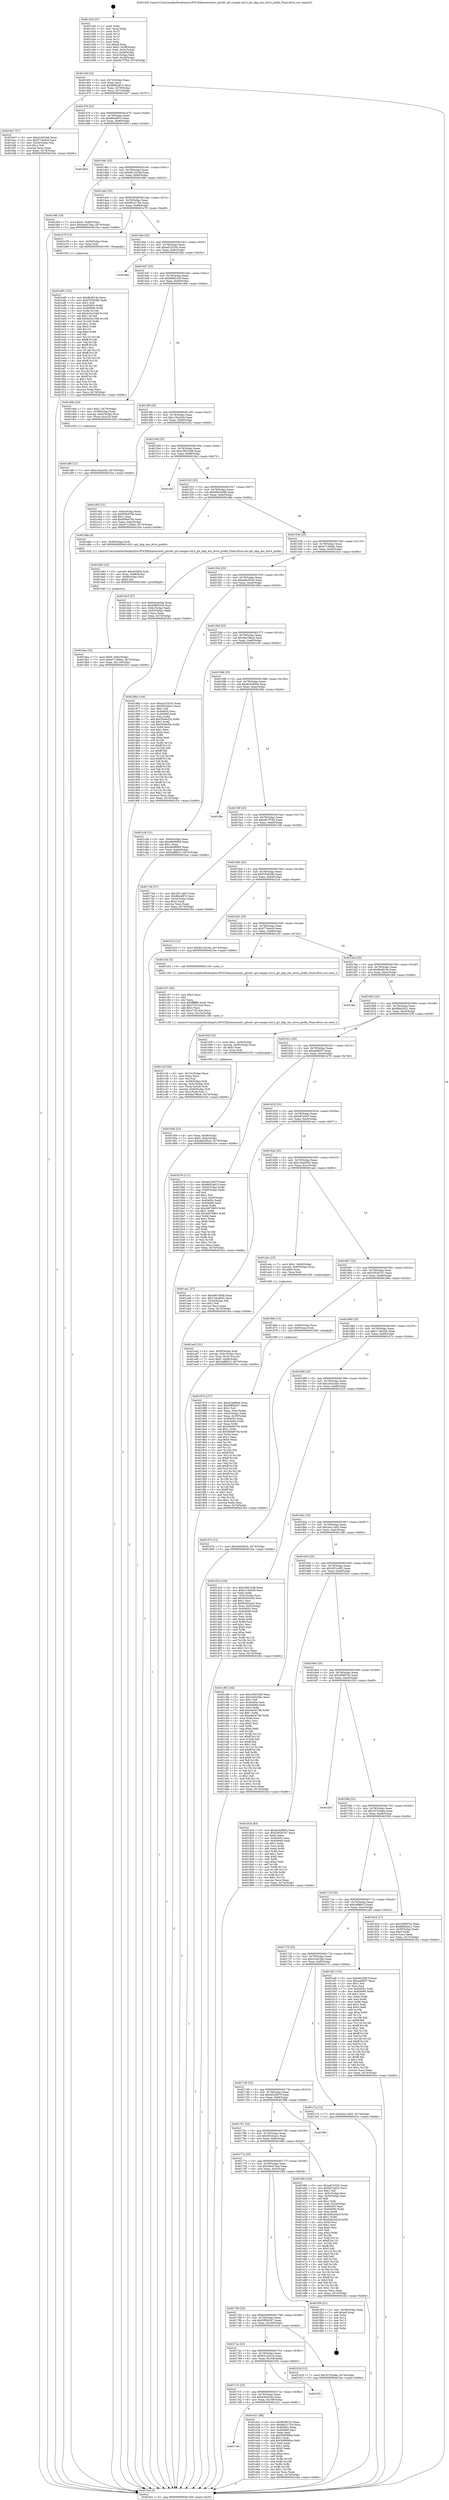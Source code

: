 digraph "0x401430" {
  label = "0x401430 (/mnt/c/Users/mathe/Desktop/tcc/POCII/binaries/extr_gitrefs..git-compat-util.h_git_skip_dos_drive_prefix_Final-ollvm.out::main(0))"
  labelloc = "t"
  node[shape=record]

  Entry [label="",width=0.3,height=0.3,shape=circle,fillcolor=black,style=filled]
  "0x40145f" [label="{
     0x40145f [23]\l
     | [instrs]\l
     &nbsp;&nbsp;0x40145f \<+3\>: mov -0x74(%rbp),%eax\l
     &nbsp;&nbsp;0x401462 \<+2\>: mov %eax,%ecx\l
     &nbsp;&nbsp;0x401464 \<+6\>: sub $0x8682a815,%ecx\l
     &nbsp;&nbsp;0x40146a \<+3\>: mov %eax,-0x78(%rbp)\l
     &nbsp;&nbsp;0x40146d \<+3\>: mov %ecx,-0x7c(%rbp)\l
     &nbsp;&nbsp;0x401470 \<+6\>: je 0000000000401be7 \<main+0x7b7\>\l
  }"]
  "0x401be7" [label="{
     0x401be7 [27]\l
     | [instrs]\l
     &nbsp;&nbsp;0x401be7 \<+5\>: mov $0x41dd1fab,%eax\l
     &nbsp;&nbsp;0x401bec \<+5\>: mov $0xf77da4c9,%ecx\l
     &nbsp;&nbsp;0x401bf1 \<+3\>: mov -0x29(%rbp),%dl\l
     &nbsp;&nbsp;0x401bf4 \<+3\>: test $0x1,%dl\l
     &nbsp;&nbsp;0x401bf7 \<+3\>: cmovne %ecx,%eax\l
     &nbsp;&nbsp;0x401bfa \<+3\>: mov %eax,-0x74(%rbp)\l
     &nbsp;&nbsp;0x401bfd \<+5\>: jmp 0000000000401fce \<main+0xb9e\>\l
  }"]
  "0x401476" [label="{
     0x401476 [22]\l
     | [instrs]\l
     &nbsp;&nbsp;0x401476 \<+5\>: jmp 000000000040147b \<main+0x4b\>\l
     &nbsp;&nbsp;0x40147b \<+3\>: mov -0x78(%rbp),%eax\l
     &nbsp;&nbsp;0x40147e \<+5\>: sub $0x86caf97c,%eax\l
     &nbsp;&nbsp;0x401483 \<+3\>: mov %eax,-0x80(%rbp)\l
     &nbsp;&nbsp;0x401486 \<+6\>: je 0000000000401803 \<main+0x3d3\>\l
  }"]
  Exit [label="",width=0.3,height=0.3,shape=circle,fillcolor=black,style=filled,peripheries=2]
  "0x401803" [label="{
     0x401803\l
  }", style=dashed]
  "0x40148c" [label="{
     0x40148c [25]\l
     | [instrs]\l
     &nbsp;&nbsp;0x40148c \<+5\>: jmp 0000000000401491 \<main+0x61\>\l
     &nbsp;&nbsp;0x401491 \<+3\>: mov -0x78(%rbp),%eax\l
     &nbsp;&nbsp;0x401494 \<+5\>: sub $0x8d13416d,%eax\l
     &nbsp;&nbsp;0x401499 \<+6\>: mov %eax,-0x84(%rbp)\l
     &nbsp;&nbsp;0x40149f \<+6\>: je 0000000000401f46 \<main+0xb16\>\l
  }"]
  "0x401e85" [label="{
     0x401e85 [152]\l
     | [instrs]\l
     &nbsp;&nbsp;0x401e85 \<+5\>: mov $0xf8cf615e,%ecx\l
     &nbsp;&nbsp;0x401e8a \<+5\>: mov $0xf762b38b,%edx\l
     &nbsp;&nbsp;0x401e8f \<+3\>: mov $0x1,%sil\l
     &nbsp;&nbsp;0x401e92 \<+8\>: mov 0x40405c,%r8d\l
     &nbsp;&nbsp;0x401e9a \<+8\>: mov 0x404060,%r9d\l
     &nbsp;&nbsp;0x401ea2 \<+3\>: mov %r8d,%r10d\l
     &nbsp;&nbsp;0x401ea5 \<+7\>: sub $0xdc5a1548,%r10d\l
     &nbsp;&nbsp;0x401eac \<+4\>: sub $0x1,%r10d\l
     &nbsp;&nbsp;0x401eb0 \<+7\>: add $0xdc5a1548,%r10d\l
     &nbsp;&nbsp;0x401eb7 \<+4\>: imul %r10d,%r8d\l
     &nbsp;&nbsp;0x401ebb \<+4\>: and $0x1,%r8d\l
     &nbsp;&nbsp;0x401ebf \<+4\>: cmp $0x0,%r8d\l
     &nbsp;&nbsp;0x401ec3 \<+4\>: sete %r11b\l
     &nbsp;&nbsp;0x401ec7 \<+4\>: cmp $0xa,%r9d\l
     &nbsp;&nbsp;0x401ecb \<+3\>: setl %bl\l
     &nbsp;&nbsp;0x401ece \<+3\>: mov %r11b,%r14b\l
     &nbsp;&nbsp;0x401ed1 \<+4\>: xor $0xff,%r14b\l
     &nbsp;&nbsp;0x401ed5 \<+3\>: mov %bl,%r15b\l
     &nbsp;&nbsp;0x401ed8 \<+4\>: xor $0xff,%r15b\l
     &nbsp;&nbsp;0x401edc \<+4\>: xor $0x1,%sil\l
     &nbsp;&nbsp;0x401ee0 \<+3\>: mov %r14b,%r12b\l
     &nbsp;&nbsp;0x401ee3 \<+4\>: and $0xff,%r12b\l
     &nbsp;&nbsp;0x401ee7 \<+3\>: and %sil,%r11b\l
     &nbsp;&nbsp;0x401eea \<+3\>: mov %r15b,%r13b\l
     &nbsp;&nbsp;0x401eed \<+4\>: and $0xff,%r13b\l
     &nbsp;&nbsp;0x401ef1 \<+3\>: and %sil,%bl\l
     &nbsp;&nbsp;0x401ef4 \<+3\>: or %r11b,%r12b\l
     &nbsp;&nbsp;0x401ef7 \<+3\>: or %bl,%r13b\l
     &nbsp;&nbsp;0x401efa \<+3\>: xor %r13b,%r12b\l
     &nbsp;&nbsp;0x401efd \<+3\>: or %r15b,%r14b\l
     &nbsp;&nbsp;0x401f00 \<+4\>: xor $0xff,%r14b\l
     &nbsp;&nbsp;0x401f04 \<+4\>: or $0x1,%sil\l
     &nbsp;&nbsp;0x401f08 \<+3\>: and %sil,%r14b\l
     &nbsp;&nbsp;0x401f0b \<+3\>: or %r14b,%r12b\l
     &nbsp;&nbsp;0x401f0e \<+4\>: test $0x1,%r12b\l
     &nbsp;&nbsp;0x401f12 \<+3\>: cmovne %edx,%ecx\l
     &nbsp;&nbsp;0x401f15 \<+3\>: mov %ecx,-0x74(%rbp)\l
     &nbsp;&nbsp;0x401f18 \<+5\>: jmp 0000000000401fce \<main+0xb9e\>\l
  }"]
  "0x401f46" [label="{
     0x401f46 [19]\l
     | [instrs]\l
     &nbsp;&nbsp;0x401f46 \<+7\>: movl $0x0,-0x38(%rbp)\l
     &nbsp;&nbsp;0x401f4d \<+7\>: movl $0x5eb475aa,-0x74(%rbp)\l
     &nbsp;&nbsp;0x401f54 \<+5\>: jmp 0000000000401fce \<main+0xb9e\>\l
  }"]
  "0x4014a5" [label="{
     0x4014a5 [25]\l
     | [instrs]\l
     &nbsp;&nbsp;0x4014a5 \<+5\>: jmp 00000000004014aa \<main+0x7a\>\l
     &nbsp;&nbsp;0x4014aa \<+3\>: mov -0x78(%rbp),%eax\l
     &nbsp;&nbsp;0x4014ad \<+5\>: sub $0x96c217b4,%eax\l
     &nbsp;&nbsp;0x4014b2 \<+6\>: mov %eax,-0x88(%rbp)\l
     &nbsp;&nbsp;0x4014b8 \<+6\>: je 0000000000401e79 \<main+0xa49\>\l
  }"]
  "0x4017de" [label="{
     0x4017de\l
  }", style=dashed]
  "0x401e79" [label="{
     0x401e79 [12]\l
     | [instrs]\l
     &nbsp;&nbsp;0x401e79 \<+4\>: mov -0x58(%rbp),%rax\l
     &nbsp;&nbsp;0x401e7d \<+3\>: mov %rax,%rdi\l
     &nbsp;&nbsp;0x401e80 \<+5\>: call 0000000000401030 \<free@plt\>\l
     | [calls]\l
     &nbsp;&nbsp;0x401030 \{1\} (unknown)\l
  }"]
  "0x4014be" [label="{
     0x4014be [25]\l
     | [instrs]\l
     &nbsp;&nbsp;0x4014be \<+5\>: jmp 00000000004014c3 \<main+0x93\>\l
     &nbsp;&nbsp;0x4014c3 \<+3\>: mov -0x78(%rbp),%eax\l
     &nbsp;&nbsp;0x4014c6 \<+5\>: sub $0xad15325c,%eax\l
     &nbsp;&nbsp;0x4014cb \<+6\>: mov %eax,-0x8c(%rbp)\l
     &nbsp;&nbsp;0x4014d1 \<+6\>: je 0000000000401f8a \<main+0xb5a\>\l
  }"]
  "0x401e21" [label="{
     0x401e21 [88]\l
     | [instrs]\l
     &nbsp;&nbsp;0x401e21 \<+5\>: mov $0xf8cf615e,%eax\l
     &nbsp;&nbsp;0x401e26 \<+5\>: mov $0x96c217b4,%ecx\l
     &nbsp;&nbsp;0x401e2b \<+7\>: mov 0x40405c,%edx\l
     &nbsp;&nbsp;0x401e32 \<+7\>: mov 0x404060,%esi\l
     &nbsp;&nbsp;0x401e39 \<+2\>: mov %edx,%edi\l
     &nbsp;&nbsp;0x401e3b \<+6\>: sub $0x569096ba,%edi\l
     &nbsp;&nbsp;0x401e41 \<+3\>: sub $0x1,%edi\l
     &nbsp;&nbsp;0x401e44 \<+6\>: add $0x569096ba,%edi\l
     &nbsp;&nbsp;0x401e4a \<+3\>: imul %edi,%edx\l
     &nbsp;&nbsp;0x401e4d \<+3\>: and $0x1,%edx\l
     &nbsp;&nbsp;0x401e50 \<+3\>: cmp $0x0,%edx\l
     &nbsp;&nbsp;0x401e53 \<+4\>: sete %r8b\l
     &nbsp;&nbsp;0x401e57 \<+3\>: cmp $0xa,%esi\l
     &nbsp;&nbsp;0x401e5a \<+4\>: setl %r9b\l
     &nbsp;&nbsp;0x401e5e \<+3\>: mov %r8b,%r10b\l
     &nbsp;&nbsp;0x401e61 \<+3\>: and %r9b,%r10b\l
     &nbsp;&nbsp;0x401e64 \<+3\>: xor %r9b,%r8b\l
     &nbsp;&nbsp;0x401e67 \<+3\>: or %r8b,%r10b\l
     &nbsp;&nbsp;0x401e6a \<+4\>: test $0x1,%r10b\l
     &nbsp;&nbsp;0x401e6e \<+3\>: cmovne %ecx,%eax\l
     &nbsp;&nbsp;0x401e71 \<+3\>: mov %eax,-0x74(%rbp)\l
     &nbsp;&nbsp;0x401e74 \<+5\>: jmp 0000000000401fce \<main+0xb9e\>\l
  }"]
  "0x401f8a" [label="{
     0x401f8a\l
  }", style=dashed]
  "0x4014d7" [label="{
     0x4014d7 [25]\l
     | [instrs]\l
     &nbsp;&nbsp;0x4014d7 \<+5\>: jmp 00000000004014dc \<main+0xac\>\l
     &nbsp;&nbsp;0x4014dc \<+3\>: mov -0x78(%rbp),%eax\l
     &nbsp;&nbsp;0x4014df \<+5\>: sub $0xb86f31b0,%eax\l
     &nbsp;&nbsp;0x4014e4 \<+6\>: mov %eax,-0x90(%rbp)\l
     &nbsp;&nbsp;0x4014ea \<+6\>: je 0000000000401dde \<main+0x9ae\>\l
  }"]
  "0x4017c5" [label="{
     0x4017c5 [25]\l
     | [instrs]\l
     &nbsp;&nbsp;0x4017c5 \<+5\>: jmp 00000000004017ca \<main+0x39a\>\l
     &nbsp;&nbsp;0x4017ca \<+3\>: mov -0x78(%rbp),%eax\l
     &nbsp;&nbsp;0x4017cd \<+5\>: sub $0x6cbe43da,%eax\l
     &nbsp;&nbsp;0x4017d2 \<+6\>: mov %eax,-0x108(%rbp)\l
     &nbsp;&nbsp;0x4017d8 \<+6\>: je 0000000000401e21 \<main+0x9f1\>\l
  }"]
  "0x401dde" [label="{
     0x401dde [24]\l
     | [instrs]\l
     &nbsp;&nbsp;0x401dde \<+7\>: movl $0x1,-0x70(%rbp)\l
     &nbsp;&nbsp;0x401de5 \<+4\>: mov -0x58(%rbp),%rax\l
     &nbsp;&nbsp;0x401de9 \<+4\>: movslq -0x6c(%rbp),%rcx\l
     &nbsp;&nbsp;0x401ded \<+4\>: mov (%rax,%rcx,8),%rdi\l
     &nbsp;&nbsp;0x401df1 \<+5\>: call 0000000000401030 \<free@plt\>\l
     | [calls]\l
     &nbsp;&nbsp;0x401030 \{1\} (unknown)\l
  }"]
  "0x4014f0" [label="{
     0x4014f0 [25]\l
     | [instrs]\l
     &nbsp;&nbsp;0x4014f0 \<+5\>: jmp 00000000004014f5 \<main+0xc5\>\l
     &nbsp;&nbsp;0x4014f5 \<+3\>: mov -0x78(%rbp),%eax\l
     &nbsp;&nbsp;0x4014f8 \<+5\>: sub $0xc16a2d3e,%eax\l
     &nbsp;&nbsp;0x4014fd \<+6\>: mov %eax,-0x94(%rbp)\l
     &nbsp;&nbsp;0x401503 \<+6\>: je 0000000000401e02 \<main+0x9d2\>\l
  }"]
  "0x401f35" [label="{
     0x401f35\l
  }", style=dashed]
  "0x401e02" [label="{
     0x401e02 [31]\l
     | [instrs]\l
     &nbsp;&nbsp;0x401e02 \<+3\>: mov -0x6c(%rbp),%eax\l
     &nbsp;&nbsp;0x401e05 \<+5\>: sub $0xf59b476b,%eax\l
     &nbsp;&nbsp;0x401e0a \<+3\>: add $0x1,%eax\l
     &nbsp;&nbsp;0x401e0d \<+5\>: add $0xf59b476b,%eax\l
     &nbsp;&nbsp;0x401e12 \<+3\>: mov %eax,-0x6c(%rbp)\l
     &nbsp;&nbsp;0x401e15 \<+7\>: movl $0xd7126b6c,-0x74(%rbp)\l
     &nbsp;&nbsp;0x401e1c \<+5\>: jmp 0000000000401fce \<main+0xb9e\>\l
  }"]
  "0x401509" [label="{
     0x401509 [25]\l
     | [instrs]\l
     &nbsp;&nbsp;0x401509 \<+5\>: jmp 000000000040150e \<main+0xde\>\l
     &nbsp;&nbsp;0x40150e \<+3\>: mov -0x78(%rbp),%eax\l
     &nbsp;&nbsp;0x401511 \<+5\>: sub $0xc39d15d9,%eax\l
     &nbsp;&nbsp;0x401516 \<+6\>: mov %eax,-0x98(%rbp)\l
     &nbsp;&nbsp;0x40151c \<+6\>: je 0000000000401fa2 \<main+0xb72\>\l
  }"]
  "0x401df6" [label="{
     0x401df6 [12]\l
     | [instrs]\l
     &nbsp;&nbsp;0x401df6 \<+7\>: movl $0xc16a2d3e,-0x74(%rbp)\l
     &nbsp;&nbsp;0x401dfd \<+5\>: jmp 0000000000401fce \<main+0xb9e\>\l
  }"]
  "0x401fa2" [label="{
     0x401fa2\l
  }", style=dashed]
  "0x401522" [label="{
     0x401522 [25]\l
     | [instrs]\l
     &nbsp;&nbsp;0x401522 \<+5\>: jmp 0000000000401527 \<main+0xf7\>\l
     &nbsp;&nbsp;0x401527 \<+3\>: mov -0x78(%rbp),%eax\l
     &nbsp;&nbsp;0x40152a \<+5\>: sub $0xd06165db,%eax\l
     &nbsp;&nbsp;0x40152f \<+6\>: mov %eax,-0x9c(%rbp)\l
     &nbsp;&nbsp;0x401535 \<+6\>: je 0000000000401d8a \<main+0x95a\>\l
  }"]
  "0x401daa" [label="{
     0x401daa [25]\l
     | [instrs]\l
     &nbsp;&nbsp;0x401daa \<+7\>: movl $0x0,-0x6c(%rbp)\l
     &nbsp;&nbsp;0x401db1 \<+7\>: movl $0xd7126b6c,-0x74(%rbp)\l
     &nbsp;&nbsp;0x401db8 \<+6\>: mov %eax,-0x110(%rbp)\l
     &nbsp;&nbsp;0x401dbe \<+5\>: jmp 0000000000401fce \<main+0xb9e\>\l
  }"]
  "0x401d8a" [label="{
     0x401d8a [9]\l
     | [instrs]\l
     &nbsp;&nbsp;0x401d8a \<+4\>: mov -0x58(%rbp),%rdi\l
     &nbsp;&nbsp;0x401d8e \<+5\>: call 0000000000401420 \<git_skip_dos_drive_prefix\>\l
     | [calls]\l
     &nbsp;&nbsp;0x401420 \{1\} (/mnt/c/Users/mathe/Desktop/tcc/POCII/binaries/extr_gitrefs..git-compat-util.h_git_skip_dos_drive_prefix_Final-ollvm.out::git_skip_dos_drive_prefix)\l
  }"]
  "0x40153b" [label="{
     0x40153b [25]\l
     | [instrs]\l
     &nbsp;&nbsp;0x40153b \<+5\>: jmp 0000000000401540 \<main+0x110\>\l
     &nbsp;&nbsp;0x401540 \<+3\>: mov -0x78(%rbp),%eax\l
     &nbsp;&nbsp;0x401543 \<+5\>: sub $0xd7126b6c,%eax\l
     &nbsp;&nbsp;0x401548 \<+6\>: mov %eax,-0xa0(%rbp)\l
     &nbsp;&nbsp;0x40154e \<+6\>: je 0000000000401dc3 \<main+0x993\>\l
  }"]
  "0x401d93" [label="{
     0x401d93 [23]\l
     | [instrs]\l
     &nbsp;&nbsp;0x401d93 \<+10\>: movabs $0x4020b6,%rdi\l
     &nbsp;&nbsp;0x401d9d \<+3\>: mov %eax,-0x68(%rbp)\l
     &nbsp;&nbsp;0x401da0 \<+3\>: mov -0x68(%rbp),%esi\l
     &nbsp;&nbsp;0x401da3 \<+2\>: mov $0x0,%al\l
     &nbsp;&nbsp;0x401da5 \<+5\>: call 0000000000401040 \<printf@plt\>\l
     | [calls]\l
     &nbsp;&nbsp;0x401040 \{1\} (unknown)\l
  }"]
  "0x401dc3" [label="{
     0x401dc3 [27]\l
     | [instrs]\l
     &nbsp;&nbsp;0x401dc3 \<+5\>: mov $0x6cbe43da,%eax\l
     &nbsp;&nbsp;0x401dc8 \<+5\>: mov $0xb86f31b0,%ecx\l
     &nbsp;&nbsp;0x401dcd \<+3\>: mov -0x6c(%rbp),%edx\l
     &nbsp;&nbsp;0x401dd0 \<+3\>: cmp -0x50(%rbp),%edx\l
     &nbsp;&nbsp;0x401dd3 \<+3\>: cmovl %ecx,%eax\l
     &nbsp;&nbsp;0x401dd6 \<+3\>: mov %eax,-0x74(%rbp)\l
     &nbsp;&nbsp;0x401dd9 \<+5\>: jmp 0000000000401fce \<main+0xb9e\>\l
  }"]
  "0x401554" [label="{
     0x401554 [25]\l
     | [instrs]\l
     &nbsp;&nbsp;0x401554 \<+5\>: jmp 0000000000401559 \<main+0x129\>\l
     &nbsp;&nbsp;0x401559 \<+3\>: mov -0x78(%rbp),%eax\l
     &nbsp;&nbsp;0x40155c \<+5\>: sub $0xda9c9524,%eax\l
     &nbsp;&nbsp;0x401561 \<+6\>: mov %eax,-0xa4(%rbp)\l
     &nbsp;&nbsp;0x401567 \<+6\>: je 000000000040196d \<main+0x53d\>\l
  }"]
  "0x401c2f" [label="{
     0x401c2f [44]\l
     | [instrs]\l
     &nbsp;&nbsp;0x401c2f \<+6\>: mov -0x10c(%rbp),%ecx\l
     &nbsp;&nbsp;0x401c35 \<+3\>: imul %eax,%ecx\l
     &nbsp;&nbsp;0x401c38 \<+3\>: mov %cl,%sil\l
     &nbsp;&nbsp;0x401c3b \<+4\>: mov -0x58(%rbp),%rdi\l
     &nbsp;&nbsp;0x401c3f \<+4\>: movslq -0x5c(%rbp),%r8\l
     &nbsp;&nbsp;0x401c43 \<+4\>: mov (%rdi,%r8,8),%rdi\l
     &nbsp;&nbsp;0x401c47 \<+4\>: movslq -0x64(%rbp),%r8\l
     &nbsp;&nbsp;0x401c4b \<+4\>: mov %sil,(%rdi,%r8,1)\l
     &nbsp;&nbsp;0x401c4f \<+7\>: movl $0xdae78bcb,-0x74(%rbp)\l
     &nbsp;&nbsp;0x401c56 \<+5\>: jmp 0000000000401fce \<main+0xb9e\>\l
  }"]
  "0x40196d" [label="{
     0x40196d [144]\l
     | [instrs]\l
     &nbsp;&nbsp;0x40196d \<+5\>: mov $0xad15325c,%eax\l
     &nbsp;&nbsp;0x401972 \<+5\>: mov $0x581b4a1c,%ecx\l
     &nbsp;&nbsp;0x401977 \<+2\>: mov $0x1,%dl\l
     &nbsp;&nbsp;0x401979 \<+7\>: mov 0x40405c,%esi\l
     &nbsp;&nbsp;0x401980 \<+7\>: mov 0x404060,%edi\l
     &nbsp;&nbsp;0x401987 \<+3\>: mov %esi,%r8d\l
     &nbsp;&nbsp;0x40198a \<+7\>: add $0x55e9cf2b,%r8d\l
     &nbsp;&nbsp;0x401991 \<+4\>: sub $0x1,%r8d\l
     &nbsp;&nbsp;0x401995 \<+7\>: sub $0x55e9cf2b,%r8d\l
     &nbsp;&nbsp;0x40199c \<+4\>: imul %r8d,%esi\l
     &nbsp;&nbsp;0x4019a0 \<+3\>: and $0x1,%esi\l
     &nbsp;&nbsp;0x4019a3 \<+3\>: cmp $0x0,%esi\l
     &nbsp;&nbsp;0x4019a6 \<+4\>: sete %r9b\l
     &nbsp;&nbsp;0x4019aa \<+3\>: cmp $0xa,%edi\l
     &nbsp;&nbsp;0x4019ad \<+4\>: setl %r10b\l
     &nbsp;&nbsp;0x4019b1 \<+3\>: mov %r9b,%r11b\l
     &nbsp;&nbsp;0x4019b4 \<+4\>: xor $0xff,%r11b\l
     &nbsp;&nbsp;0x4019b8 \<+3\>: mov %r10b,%bl\l
     &nbsp;&nbsp;0x4019bb \<+3\>: xor $0xff,%bl\l
     &nbsp;&nbsp;0x4019be \<+3\>: xor $0x1,%dl\l
     &nbsp;&nbsp;0x4019c1 \<+3\>: mov %r11b,%r14b\l
     &nbsp;&nbsp;0x4019c4 \<+4\>: and $0xff,%r14b\l
     &nbsp;&nbsp;0x4019c8 \<+3\>: and %dl,%r9b\l
     &nbsp;&nbsp;0x4019cb \<+3\>: mov %bl,%r15b\l
     &nbsp;&nbsp;0x4019ce \<+4\>: and $0xff,%r15b\l
     &nbsp;&nbsp;0x4019d2 \<+3\>: and %dl,%r10b\l
     &nbsp;&nbsp;0x4019d5 \<+3\>: or %r9b,%r14b\l
     &nbsp;&nbsp;0x4019d8 \<+3\>: or %r10b,%r15b\l
     &nbsp;&nbsp;0x4019db \<+3\>: xor %r15b,%r14b\l
     &nbsp;&nbsp;0x4019de \<+3\>: or %bl,%r11b\l
     &nbsp;&nbsp;0x4019e1 \<+4\>: xor $0xff,%r11b\l
     &nbsp;&nbsp;0x4019e5 \<+3\>: or $0x1,%dl\l
     &nbsp;&nbsp;0x4019e8 \<+3\>: and %dl,%r11b\l
     &nbsp;&nbsp;0x4019eb \<+3\>: or %r11b,%r14b\l
     &nbsp;&nbsp;0x4019ee \<+4\>: test $0x1,%r14b\l
     &nbsp;&nbsp;0x4019f2 \<+3\>: cmovne %ecx,%eax\l
     &nbsp;&nbsp;0x4019f5 \<+3\>: mov %eax,-0x74(%rbp)\l
     &nbsp;&nbsp;0x4019f8 \<+5\>: jmp 0000000000401fce \<main+0xb9e\>\l
  }"]
  "0x40156d" [label="{
     0x40156d [25]\l
     | [instrs]\l
     &nbsp;&nbsp;0x40156d \<+5\>: jmp 0000000000401572 \<main+0x142\>\l
     &nbsp;&nbsp;0x401572 \<+3\>: mov -0x78(%rbp),%eax\l
     &nbsp;&nbsp;0x401575 \<+5\>: sub $0xdae78bcb,%eax\l
     &nbsp;&nbsp;0x40157a \<+6\>: mov %eax,-0xa8(%rbp)\l
     &nbsp;&nbsp;0x401580 \<+6\>: je 0000000000401c5b \<main+0x82b\>\l
  }"]
  "0x401c07" [label="{
     0x401c07 [40]\l
     | [instrs]\l
     &nbsp;&nbsp;0x401c07 \<+5\>: mov $0x2,%ecx\l
     &nbsp;&nbsp;0x401c0c \<+1\>: cltd\l
     &nbsp;&nbsp;0x401c0d \<+2\>: idiv %ecx\l
     &nbsp;&nbsp;0x401c0f \<+6\>: imul $0xfffffffe,%edx,%ecx\l
     &nbsp;&nbsp;0x401c15 \<+6\>: sub $0xc725142a,%ecx\l
     &nbsp;&nbsp;0x401c1b \<+3\>: add $0x1,%ecx\l
     &nbsp;&nbsp;0x401c1e \<+6\>: add $0xc725142a,%ecx\l
     &nbsp;&nbsp;0x401c24 \<+6\>: mov %ecx,-0x10c(%rbp)\l
     &nbsp;&nbsp;0x401c2a \<+5\>: call 0000000000401160 \<next_i\>\l
     | [calls]\l
     &nbsp;&nbsp;0x401160 \{1\} (/mnt/c/Users/mathe/Desktop/tcc/POCII/binaries/extr_gitrefs..git-compat-util.h_git_skip_dos_drive_prefix_Final-ollvm.out::next_i)\l
  }"]
  "0x401c5b" [label="{
     0x401c5b [31]\l
     | [instrs]\l
     &nbsp;&nbsp;0x401c5b \<+3\>: mov -0x64(%rbp),%eax\l
     &nbsp;&nbsp;0x401c5e \<+5\>: add $0xc8e9996d,%eax\l
     &nbsp;&nbsp;0x401c63 \<+3\>: add $0x1,%eax\l
     &nbsp;&nbsp;0x401c66 \<+5\>: sub $0xc8e9996d,%eax\l
     &nbsp;&nbsp;0x401c6b \<+3\>: mov %eax,-0x64(%rbp)\l
     &nbsp;&nbsp;0x401c6e \<+7\>: movl $0x3af8fd13,-0x74(%rbp)\l
     &nbsp;&nbsp;0x401c75 \<+5\>: jmp 0000000000401fce \<main+0xb9e\>\l
  }"]
  "0x401586" [label="{
     0x401586 [25]\l
     | [instrs]\l
     &nbsp;&nbsp;0x401586 \<+5\>: jmp 000000000040158b \<main+0x15b\>\l
     &nbsp;&nbsp;0x40158b \<+3\>: mov -0x78(%rbp),%eax\l
     &nbsp;&nbsp;0x40158e \<+5\>: sub $0xdc3e9064,%eax\l
     &nbsp;&nbsp;0x401593 \<+6\>: mov %eax,-0xac(%rbp)\l
     &nbsp;&nbsp;0x401599 \<+6\>: je 0000000000401f6e \<main+0xb3e\>\l
  }"]
  "0x401ad3" [label="{
     0x401ad3 [31]\l
     | [instrs]\l
     &nbsp;&nbsp;0x401ad3 \<+4\>: mov -0x58(%rbp),%rdi\l
     &nbsp;&nbsp;0x401ad7 \<+4\>: movslq -0x5c(%rbp),%rcx\l
     &nbsp;&nbsp;0x401adb \<+4\>: mov %rax,(%rdi,%rcx,8)\l
     &nbsp;&nbsp;0x401adf \<+7\>: movl $0x0,-0x64(%rbp)\l
     &nbsp;&nbsp;0x401ae6 \<+7\>: movl $0x3af8fd13,-0x74(%rbp)\l
     &nbsp;&nbsp;0x401aed \<+5\>: jmp 0000000000401fce \<main+0xb9e\>\l
  }"]
  "0x401f6e" [label="{
     0x401f6e\l
  }", style=dashed]
  "0x40159f" [label="{
     0x40159f [25]\l
     | [instrs]\l
     &nbsp;&nbsp;0x40159f \<+5\>: jmp 00000000004015a4 \<main+0x174\>\l
     &nbsp;&nbsp;0x4015a4 \<+3\>: mov -0x78(%rbp),%eax\l
     &nbsp;&nbsp;0x4015a7 \<+5\>: sub $0xe9c7f764,%eax\l
     &nbsp;&nbsp;0x4015ac \<+6\>: mov %eax,-0xb0(%rbp)\l
     &nbsp;&nbsp;0x4015b2 \<+6\>: je 00000000004017e8 \<main+0x3b8\>\l
  }"]
  "0x401956" [label="{
     0x401956 [23]\l
     | [instrs]\l
     &nbsp;&nbsp;0x401956 \<+4\>: mov %rax,-0x58(%rbp)\l
     &nbsp;&nbsp;0x40195a \<+7\>: movl $0x0,-0x5c(%rbp)\l
     &nbsp;&nbsp;0x401961 \<+7\>: movl $0xda9c9524,-0x74(%rbp)\l
     &nbsp;&nbsp;0x401968 \<+5\>: jmp 0000000000401fce \<main+0xb9e\>\l
  }"]
  "0x4017e8" [label="{
     0x4017e8 [27]\l
     | [instrs]\l
     &nbsp;&nbsp;0x4017e8 \<+5\>: mov $0x2f21cd02,%eax\l
     &nbsp;&nbsp;0x4017ed \<+5\>: mov $0x86caf97c,%ecx\l
     &nbsp;&nbsp;0x4017f2 \<+3\>: mov -0x34(%rbp),%edx\l
     &nbsp;&nbsp;0x4017f5 \<+3\>: cmp $0x2,%edx\l
     &nbsp;&nbsp;0x4017f8 \<+3\>: cmovne %ecx,%eax\l
     &nbsp;&nbsp;0x4017fb \<+3\>: mov %eax,-0x74(%rbp)\l
     &nbsp;&nbsp;0x4017fe \<+5\>: jmp 0000000000401fce \<main+0xb9e\>\l
  }"]
  "0x4015b8" [label="{
     0x4015b8 [25]\l
     | [instrs]\l
     &nbsp;&nbsp;0x4015b8 \<+5\>: jmp 00000000004015bd \<main+0x18d\>\l
     &nbsp;&nbsp;0x4015bd \<+3\>: mov -0x78(%rbp),%eax\l
     &nbsp;&nbsp;0x4015c0 \<+5\>: sub $0xf762b38b,%eax\l
     &nbsp;&nbsp;0x4015c5 \<+6\>: mov %eax,-0xb4(%rbp)\l
     &nbsp;&nbsp;0x4015cb \<+6\>: je 0000000000401f1d \<main+0xaed\>\l
  }"]
  "0x401fce" [label="{
     0x401fce [5]\l
     | [instrs]\l
     &nbsp;&nbsp;0x401fce \<+5\>: jmp 000000000040145f \<main+0x2f\>\l
  }"]
  "0x401430" [label="{
     0x401430 [47]\l
     | [instrs]\l
     &nbsp;&nbsp;0x401430 \<+1\>: push %rbp\l
     &nbsp;&nbsp;0x401431 \<+3\>: mov %rsp,%rbp\l
     &nbsp;&nbsp;0x401434 \<+2\>: push %r15\l
     &nbsp;&nbsp;0x401436 \<+2\>: push %r14\l
     &nbsp;&nbsp;0x401438 \<+2\>: push %r13\l
     &nbsp;&nbsp;0x40143a \<+2\>: push %r12\l
     &nbsp;&nbsp;0x40143c \<+1\>: push %rbx\l
     &nbsp;&nbsp;0x40143d \<+7\>: sub $0xe8,%rsp\l
     &nbsp;&nbsp;0x401444 \<+7\>: movl $0x0,-0x38(%rbp)\l
     &nbsp;&nbsp;0x40144b \<+3\>: mov %edi,-0x3c(%rbp)\l
     &nbsp;&nbsp;0x40144e \<+4\>: mov %rsi,-0x48(%rbp)\l
     &nbsp;&nbsp;0x401452 \<+3\>: mov -0x3c(%rbp),%edi\l
     &nbsp;&nbsp;0x401455 \<+3\>: mov %edi,-0x34(%rbp)\l
     &nbsp;&nbsp;0x401458 \<+7\>: movl $0xe9c7f764,-0x74(%rbp)\l
  }"]
  "0x4017ac" [label="{
     0x4017ac [25]\l
     | [instrs]\l
     &nbsp;&nbsp;0x4017ac \<+5\>: jmp 00000000004017b1 \<main+0x381\>\l
     &nbsp;&nbsp;0x4017b1 \<+3\>: mov -0x78(%rbp),%eax\l
     &nbsp;&nbsp;0x4017b4 \<+5\>: sub $0x63144216,%eax\l
     &nbsp;&nbsp;0x4017b9 \<+6\>: mov %eax,-0x104(%rbp)\l
     &nbsp;&nbsp;0x4017bf \<+6\>: je 0000000000401f35 \<main+0xb05\>\l
  }"]
  "0x401f1d" [label="{
     0x401f1d [12]\l
     | [instrs]\l
     &nbsp;&nbsp;0x401f1d \<+7\>: movl $0x8d13416d,-0x74(%rbp)\l
     &nbsp;&nbsp;0x401f24 \<+5\>: jmp 0000000000401fce \<main+0xb9e\>\l
  }"]
  "0x4015d1" [label="{
     0x4015d1 [25]\l
     | [instrs]\l
     &nbsp;&nbsp;0x4015d1 \<+5\>: jmp 00000000004015d6 \<main+0x1a6\>\l
     &nbsp;&nbsp;0x4015d6 \<+3\>: mov -0x78(%rbp),%eax\l
     &nbsp;&nbsp;0x4015d9 \<+5\>: sub $0xf77da4c9,%eax\l
     &nbsp;&nbsp;0x4015de \<+6\>: mov %eax,-0xb8(%rbp)\l
     &nbsp;&nbsp;0x4015e4 \<+6\>: je 0000000000401c02 \<main+0x7d2\>\l
  }"]
  "0x401918" [label="{
     0x401918 [12]\l
     | [instrs]\l
     &nbsp;&nbsp;0x401918 \<+7\>: movl $0x357b5a6a,-0x74(%rbp)\l
     &nbsp;&nbsp;0x40191f \<+5\>: jmp 0000000000401fce \<main+0xb9e\>\l
  }"]
  "0x401c02" [label="{
     0x401c02 [5]\l
     | [instrs]\l
     &nbsp;&nbsp;0x401c02 \<+5\>: call 0000000000401160 \<next_i\>\l
     | [calls]\l
     &nbsp;&nbsp;0x401160 \{1\} (/mnt/c/Users/mathe/Desktop/tcc/POCII/binaries/extr_gitrefs..git-compat-util.h_git_skip_dos_drive_prefix_Final-ollvm.out::next_i)\l
  }"]
  "0x4015ea" [label="{
     0x4015ea [25]\l
     | [instrs]\l
     &nbsp;&nbsp;0x4015ea \<+5\>: jmp 00000000004015ef \<main+0x1bf\>\l
     &nbsp;&nbsp;0x4015ef \<+3\>: mov -0x78(%rbp),%eax\l
     &nbsp;&nbsp;0x4015f2 \<+5\>: sub $0xf8cf615e,%eax\l
     &nbsp;&nbsp;0x4015f7 \<+6\>: mov %eax,-0xbc(%rbp)\l
     &nbsp;&nbsp;0x4015fd \<+6\>: je 0000000000401fbb \<main+0xb8b\>\l
  }"]
  "0x401793" [label="{
     0x401793 [25]\l
     | [instrs]\l
     &nbsp;&nbsp;0x401793 \<+5\>: jmp 0000000000401798 \<main+0x368\>\l
     &nbsp;&nbsp;0x401798 \<+3\>: mov -0x78(%rbp),%eax\l
     &nbsp;&nbsp;0x40179b \<+5\>: sub $0x5f85b547,%eax\l
     &nbsp;&nbsp;0x4017a0 \<+6\>: mov %eax,-0x100(%rbp)\l
     &nbsp;&nbsp;0x4017a6 \<+6\>: je 0000000000401918 \<main+0x4e8\>\l
  }"]
  "0x401fbb" [label="{
     0x401fbb\l
  }", style=dashed]
  "0x401603" [label="{
     0x401603 [25]\l
     | [instrs]\l
     &nbsp;&nbsp;0x401603 \<+5\>: jmp 0000000000401608 \<main+0x1d8\>\l
     &nbsp;&nbsp;0x401608 \<+3\>: mov -0x78(%rbp),%eax\l
     &nbsp;&nbsp;0x40160b \<+5\>: sub $0xfb6b2b21,%eax\l
     &nbsp;&nbsp;0x401610 \<+6\>: mov %eax,-0xc0(%rbp)\l
     &nbsp;&nbsp;0x401616 \<+6\>: je 000000000040193f \<main+0x50f\>\l
  }"]
  "0x401f59" [label="{
     0x401f59 [21]\l
     | [instrs]\l
     &nbsp;&nbsp;0x401f59 \<+3\>: mov -0x38(%rbp),%eax\l
     &nbsp;&nbsp;0x401f5c \<+7\>: add $0xe8,%rsp\l
     &nbsp;&nbsp;0x401f63 \<+1\>: pop %rbx\l
     &nbsp;&nbsp;0x401f64 \<+2\>: pop %r12\l
     &nbsp;&nbsp;0x401f66 \<+2\>: pop %r13\l
     &nbsp;&nbsp;0x401f68 \<+2\>: pop %r14\l
     &nbsp;&nbsp;0x401f6a \<+2\>: pop %r15\l
     &nbsp;&nbsp;0x401f6c \<+1\>: pop %rbp\l
     &nbsp;&nbsp;0x401f6d \<+1\>: ret\l
  }"]
  "0x40193f" [label="{
     0x40193f [23]\l
     | [instrs]\l
     &nbsp;&nbsp;0x40193f \<+7\>: movl $0x1,-0x50(%rbp)\l
     &nbsp;&nbsp;0x401946 \<+4\>: movslq -0x50(%rbp),%rax\l
     &nbsp;&nbsp;0x40194a \<+4\>: shl $0x3,%rax\l
     &nbsp;&nbsp;0x40194e \<+3\>: mov %rax,%rdi\l
     &nbsp;&nbsp;0x401951 \<+5\>: call 0000000000401050 \<malloc@plt\>\l
     | [calls]\l
     &nbsp;&nbsp;0x401050 \{1\} (unknown)\l
  }"]
  "0x40161c" [label="{
     0x40161c [25]\l
     | [instrs]\l
     &nbsp;&nbsp;0x40161c \<+5\>: jmp 0000000000401621 \<main+0x1f1\>\l
     &nbsp;&nbsp;0x401621 \<+3\>: mov -0x78(%rbp),%eax\l
     &nbsp;&nbsp;0x401624 \<+5\>: sub $0xaa682f7,%eax\l
     &nbsp;&nbsp;0x401629 \<+6\>: mov %eax,-0xc4(%rbp)\l
     &nbsp;&nbsp;0x40162f \<+6\>: je 0000000000401b78 \<main+0x748\>\l
  }"]
  "0x40177a" [label="{
     0x40177a [25]\l
     | [instrs]\l
     &nbsp;&nbsp;0x40177a \<+5\>: jmp 000000000040177f \<main+0x34f\>\l
     &nbsp;&nbsp;0x40177f \<+3\>: mov -0x78(%rbp),%eax\l
     &nbsp;&nbsp;0x401782 \<+5\>: sub $0x5eb475aa,%eax\l
     &nbsp;&nbsp;0x401787 \<+6\>: mov %eax,-0xfc(%rbp)\l
     &nbsp;&nbsp;0x40178d \<+6\>: je 0000000000401f59 \<main+0xb29\>\l
  }"]
  "0x401b78" [label="{
     0x401b78 [111]\l
     | [instrs]\l
     &nbsp;&nbsp;0x401b78 \<+5\>: mov $0x4622907f,%eax\l
     &nbsp;&nbsp;0x401b7d \<+5\>: mov $0x8682a815,%ecx\l
     &nbsp;&nbsp;0x401b82 \<+3\>: mov -0x64(%rbp),%edx\l
     &nbsp;&nbsp;0x401b85 \<+3\>: cmp -0x60(%rbp),%edx\l
     &nbsp;&nbsp;0x401b88 \<+4\>: setl %sil\l
     &nbsp;&nbsp;0x401b8c \<+4\>: and $0x1,%sil\l
     &nbsp;&nbsp;0x401b90 \<+4\>: mov %sil,-0x29(%rbp)\l
     &nbsp;&nbsp;0x401b94 \<+7\>: mov 0x40405c,%edx\l
     &nbsp;&nbsp;0x401b9b \<+7\>: mov 0x404060,%edi\l
     &nbsp;&nbsp;0x401ba2 \<+3\>: mov %edx,%r8d\l
     &nbsp;&nbsp;0x401ba5 \<+7\>: sub $0xcb870903,%r8d\l
     &nbsp;&nbsp;0x401bac \<+4\>: sub $0x1,%r8d\l
     &nbsp;&nbsp;0x401bb0 \<+7\>: add $0xcb870903,%r8d\l
     &nbsp;&nbsp;0x401bb7 \<+4\>: imul %r8d,%edx\l
     &nbsp;&nbsp;0x401bbb \<+3\>: and $0x1,%edx\l
     &nbsp;&nbsp;0x401bbe \<+3\>: cmp $0x0,%edx\l
     &nbsp;&nbsp;0x401bc1 \<+4\>: sete %sil\l
     &nbsp;&nbsp;0x401bc5 \<+3\>: cmp $0xa,%edi\l
     &nbsp;&nbsp;0x401bc8 \<+4\>: setl %r9b\l
     &nbsp;&nbsp;0x401bcc \<+3\>: mov %sil,%r10b\l
     &nbsp;&nbsp;0x401bcf \<+3\>: and %r9b,%r10b\l
     &nbsp;&nbsp;0x401bd2 \<+3\>: xor %r9b,%sil\l
     &nbsp;&nbsp;0x401bd5 \<+3\>: or %sil,%r10b\l
     &nbsp;&nbsp;0x401bd8 \<+4\>: test $0x1,%r10b\l
     &nbsp;&nbsp;0x401bdc \<+3\>: cmovne %ecx,%eax\l
     &nbsp;&nbsp;0x401bdf \<+3\>: mov %eax,-0x74(%rbp)\l
     &nbsp;&nbsp;0x401be2 \<+5\>: jmp 0000000000401fce \<main+0xb9e\>\l
  }"]
  "0x401635" [label="{
     0x401635 [25]\l
     | [instrs]\l
     &nbsp;&nbsp;0x401635 \<+5\>: jmp 000000000040163a \<main+0x20a\>\l
     &nbsp;&nbsp;0x40163a \<+3\>: mov -0x78(%rbp),%eax\l
     &nbsp;&nbsp;0x40163d \<+5\>: sub $0xb67ed23,%eax\l
     &nbsp;&nbsp;0x401642 \<+6\>: mov %eax,-0xc8(%rbp)\l
     &nbsp;&nbsp;0x401648 \<+6\>: je 0000000000401aa1 \<main+0x671\>\l
  }"]
  "0x4019fd" [label="{
     0x4019fd [164]\l
     | [instrs]\l
     &nbsp;&nbsp;0x4019fd \<+5\>: mov $0xad15325c,%eax\l
     &nbsp;&nbsp;0x401a02 \<+5\>: mov $0xb67ed23,%ecx\l
     &nbsp;&nbsp;0x401a07 \<+2\>: mov $0x1,%dl\l
     &nbsp;&nbsp;0x401a09 \<+3\>: mov -0x5c(%rbp),%esi\l
     &nbsp;&nbsp;0x401a0c \<+3\>: cmp -0x50(%rbp),%esi\l
     &nbsp;&nbsp;0x401a0f \<+4\>: setl %dil\l
     &nbsp;&nbsp;0x401a13 \<+4\>: and $0x1,%dil\l
     &nbsp;&nbsp;0x401a17 \<+4\>: mov %dil,-0x2a(%rbp)\l
     &nbsp;&nbsp;0x401a1b \<+7\>: mov 0x40405c,%esi\l
     &nbsp;&nbsp;0x401a22 \<+8\>: mov 0x404060,%r8d\l
     &nbsp;&nbsp;0x401a2a \<+3\>: mov %esi,%r9d\l
     &nbsp;&nbsp;0x401a2d \<+7\>: add $0x26b2442d,%r9d\l
     &nbsp;&nbsp;0x401a34 \<+4\>: sub $0x1,%r9d\l
     &nbsp;&nbsp;0x401a38 \<+7\>: sub $0x26b2442d,%r9d\l
     &nbsp;&nbsp;0x401a3f \<+4\>: imul %r9d,%esi\l
     &nbsp;&nbsp;0x401a43 \<+3\>: and $0x1,%esi\l
     &nbsp;&nbsp;0x401a46 \<+3\>: cmp $0x0,%esi\l
     &nbsp;&nbsp;0x401a49 \<+4\>: sete %dil\l
     &nbsp;&nbsp;0x401a4d \<+4\>: cmp $0xa,%r8d\l
     &nbsp;&nbsp;0x401a51 \<+4\>: setl %r10b\l
     &nbsp;&nbsp;0x401a55 \<+3\>: mov %dil,%r11b\l
     &nbsp;&nbsp;0x401a58 \<+4\>: xor $0xff,%r11b\l
     &nbsp;&nbsp;0x401a5c \<+3\>: mov %r10b,%bl\l
     &nbsp;&nbsp;0x401a5f \<+3\>: xor $0xff,%bl\l
     &nbsp;&nbsp;0x401a62 \<+3\>: xor $0x0,%dl\l
     &nbsp;&nbsp;0x401a65 \<+3\>: mov %r11b,%r14b\l
     &nbsp;&nbsp;0x401a68 \<+4\>: and $0x0,%r14b\l
     &nbsp;&nbsp;0x401a6c \<+3\>: and %dl,%dil\l
     &nbsp;&nbsp;0x401a6f \<+3\>: mov %bl,%r15b\l
     &nbsp;&nbsp;0x401a72 \<+4\>: and $0x0,%r15b\l
     &nbsp;&nbsp;0x401a76 \<+3\>: and %dl,%r10b\l
     &nbsp;&nbsp;0x401a79 \<+3\>: or %dil,%r14b\l
     &nbsp;&nbsp;0x401a7c \<+3\>: or %r10b,%r15b\l
     &nbsp;&nbsp;0x401a7f \<+3\>: xor %r15b,%r14b\l
     &nbsp;&nbsp;0x401a82 \<+3\>: or %bl,%r11b\l
     &nbsp;&nbsp;0x401a85 \<+4\>: xor $0xff,%r11b\l
     &nbsp;&nbsp;0x401a89 \<+3\>: or $0x0,%dl\l
     &nbsp;&nbsp;0x401a8c \<+3\>: and %dl,%r11b\l
     &nbsp;&nbsp;0x401a8f \<+3\>: or %r11b,%r14b\l
     &nbsp;&nbsp;0x401a92 \<+4\>: test $0x1,%r14b\l
     &nbsp;&nbsp;0x401a96 \<+3\>: cmovne %ecx,%eax\l
     &nbsp;&nbsp;0x401a99 \<+3\>: mov %eax,-0x74(%rbp)\l
     &nbsp;&nbsp;0x401a9c \<+5\>: jmp 0000000000401fce \<main+0xb9e\>\l
  }"]
  "0x401aa1" [label="{
     0x401aa1 [27]\l
     | [instrs]\l
     &nbsp;&nbsp;0x401aa1 \<+5\>: mov $0xd06165db,%eax\l
     &nbsp;&nbsp;0x401aa6 \<+5\>: mov $0x154ad592,%ecx\l
     &nbsp;&nbsp;0x401aab \<+3\>: mov -0x2a(%rbp),%dl\l
     &nbsp;&nbsp;0x401aae \<+3\>: test $0x1,%dl\l
     &nbsp;&nbsp;0x401ab1 \<+3\>: cmovne %ecx,%eax\l
     &nbsp;&nbsp;0x401ab4 \<+3\>: mov %eax,-0x74(%rbp)\l
     &nbsp;&nbsp;0x401ab7 \<+5\>: jmp 0000000000401fce \<main+0xb9e\>\l
  }"]
  "0x40164e" [label="{
     0x40164e [25]\l
     | [instrs]\l
     &nbsp;&nbsp;0x40164e \<+5\>: jmp 0000000000401653 \<main+0x223\>\l
     &nbsp;&nbsp;0x401653 \<+3\>: mov -0x78(%rbp),%eax\l
     &nbsp;&nbsp;0x401656 \<+5\>: sub $0x154ad592,%eax\l
     &nbsp;&nbsp;0x40165b \<+6\>: mov %eax,-0xcc(%rbp)\l
     &nbsp;&nbsp;0x401661 \<+6\>: je 0000000000401abc \<main+0x68c\>\l
  }"]
  "0x401761" [label="{
     0x401761 [25]\l
     | [instrs]\l
     &nbsp;&nbsp;0x401761 \<+5\>: jmp 0000000000401766 \<main+0x336\>\l
     &nbsp;&nbsp;0x401766 \<+3\>: mov -0x78(%rbp),%eax\l
     &nbsp;&nbsp;0x401769 \<+5\>: sub $0x581b4a1c,%eax\l
     &nbsp;&nbsp;0x40176e \<+6\>: mov %eax,-0xf8(%rbp)\l
     &nbsp;&nbsp;0x401774 \<+6\>: je 00000000004019fd \<main+0x5cd\>\l
  }"]
  "0x401abc" [label="{
     0x401abc [23]\l
     | [instrs]\l
     &nbsp;&nbsp;0x401abc \<+7\>: movl $0x1,-0x60(%rbp)\l
     &nbsp;&nbsp;0x401ac3 \<+4\>: movslq -0x60(%rbp),%rax\l
     &nbsp;&nbsp;0x401ac7 \<+4\>: shl $0x0,%rax\l
     &nbsp;&nbsp;0x401acb \<+3\>: mov %rax,%rdi\l
     &nbsp;&nbsp;0x401ace \<+5\>: call 0000000000401050 \<malloc@plt\>\l
     | [calls]\l
     &nbsp;&nbsp;0x401050 \{1\} (unknown)\l
  }"]
  "0x401667" [label="{
     0x401667 [25]\l
     | [instrs]\l
     &nbsp;&nbsp;0x401667 \<+5\>: jmp 000000000040166c \<main+0x23c\>\l
     &nbsp;&nbsp;0x40166c \<+3\>: mov -0x78(%rbp),%eax\l
     &nbsp;&nbsp;0x40166f \<+5\>: sub $0x200267b7,%eax\l
     &nbsp;&nbsp;0x401674 \<+6\>: mov %eax,-0xd0(%rbp)\l
     &nbsp;&nbsp;0x40167a \<+6\>: je 000000000040186e \<main+0x43e\>\l
  }"]
  "0x401f96" [label="{
     0x401f96\l
  }", style=dashed]
  "0x40186e" [label="{
     0x40186e [13]\l
     | [instrs]\l
     &nbsp;&nbsp;0x40186e \<+4\>: mov -0x48(%rbp),%rax\l
     &nbsp;&nbsp;0x401872 \<+4\>: mov 0x8(%rax),%rdi\l
     &nbsp;&nbsp;0x401876 \<+5\>: call 0000000000401060 \<atoi@plt\>\l
     | [calls]\l
     &nbsp;&nbsp;0x401060 \{1\} (unknown)\l
  }"]
  "0x401680" [label="{
     0x401680 [25]\l
     | [instrs]\l
     &nbsp;&nbsp;0x401680 \<+5\>: jmp 0000000000401685 \<main+0x255\>\l
     &nbsp;&nbsp;0x401685 \<+3\>: mov -0x78(%rbp),%eax\l
     &nbsp;&nbsp;0x401688 \<+5\>: sub $0x2118a5d5,%eax\l
     &nbsp;&nbsp;0x40168d \<+6\>: mov %eax,-0xd4(%rbp)\l
     &nbsp;&nbsp;0x401693 \<+6\>: je 0000000000401d7e \<main+0x94e\>\l
  }"]
  "0x401748" [label="{
     0x401748 [25]\l
     | [instrs]\l
     &nbsp;&nbsp;0x401748 \<+5\>: jmp 000000000040174d \<main+0x31d\>\l
     &nbsp;&nbsp;0x40174d \<+3\>: mov -0x78(%rbp),%eax\l
     &nbsp;&nbsp;0x401750 \<+5\>: sub $0x4622907f,%eax\l
     &nbsp;&nbsp;0x401755 \<+6\>: mov %eax,-0xf4(%rbp)\l
     &nbsp;&nbsp;0x40175b \<+6\>: je 0000000000401f96 \<main+0xb66\>\l
  }"]
  "0x401d7e" [label="{
     0x401d7e [12]\l
     | [instrs]\l
     &nbsp;&nbsp;0x401d7e \<+7\>: movl $0xda9c9524,-0x74(%rbp)\l
     &nbsp;&nbsp;0x401d85 \<+5\>: jmp 0000000000401fce \<main+0xb9e\>\l
  }"]
  "0x401699" [label="{
     0x401699 [25]\l
     | [instrs]\l
     &nbsp;&nbsp;0x401699 \<+5\>: jmp 000000000040169e \<main+0x26e\>\l
     &nbsp;&nbsp;0x40169e \<+3\>: mov -0x78(%rbp),%eax\l
     &nbsp;&nbsp;0x4016a1 \<+5\>: sub $0x2a0324bc,%eax\l
     &nbsp;&nbsp;0x4016a6 \<+6\>: mov %eax,-0xd8(%rbp)\l
     &nbsp;&nbsp;0x4016ac \<+6\>: je 0000000000401d16 \<main+0x8e6\>\l
  }"]
  "0x401c7a" [label="{
     0x401c7a [12]\l
     | [instrs]\l
     &nbsp;&nbsp;0x401c7a \<+7\>: movl $0x2ea11bd3,-0x74(%rbp)\l
     &nbsp;&nbsp;0x401c81 \<+5\>: jmp 0000000000401fce \<main+0xb9e\>\l
  }"]
  "0x401d16" [label="{
     0x401d16 [104]\l
     | [instrs]\l
     &nbsp;&nbsp;0x401d16 \<+5\>: mov $0xc39d15d9,%eax\l
     &nbsp;&nbsp;0x401d1b \<+5\>: mov $0x2118a5d5,%ecx\l
     &nbsp;&nbsp;0x401d20 \<+2\>: xor %edx,%edx\l
     &nbsp;&nbsp;0x401d22 \<+3\>: mov -0x5c(%rbp),%esi\l
     &nbsp;&nbsp;0x401d25 \<+6\>: add $0x92942ad3,%esi\l
     &nbsp;&nbsp;0x401d2b \<+3\>: add $0x1,%esi\l
     &nbsp;&nbsp;0x401d2e \<+6\>: sub $0x92942ad3,%esi\l
     &nbsp;&nbsp;0x401d34 \<+3\>: mov %esi,-0x5c(%rbp)\l
     &nbsp;&nbsp;0x401d37 \<+7\>: mov 0x40405c,%esi\l
     &nbsp;&nbsp;0x401d3e \<+7\>: mov 0x404060,%edi\l
     &nbsp;&nbsp;0x401d45 \<+3\>: sub $0x1,%edx\l
     &nbsp;&nbsp;0x401d48 \<+3\>: mov %esi,%r8d\l
     &nbsp;&nbsp;0x401d4b \<+3\>: add %edx,%r8d\l
     &nbsp;&nbsp;0x401d4e \<+4\>: imul %r8d,%esi\l
     &nbsp;&nbsp;0x401d52 \<+3\>: and $0x1,%esi\l
     &nbsp;&nbsp;0x401d55 \<+3\>: cmp $0x0,%esi\l
     &nbsp;&nbsp;0x401d58 \<+4\>: sete %r9b\l
     &nbsp;&nbsp;0x401d5c \<+3\>: cmp $0xa,%edi\l
     &nbsp;&nbsp;0x401d5f \<+4\>: setl %r10b\l
     &nbsp;&nbsp;0x401d63 \<+3\>: mov %r9b,%r11b\l
     &nbsp;&nbsp;0x401d66 \<+3\>: and %r10b,%r11b\l
     &nbsp;&nbsp;0x401d69 \<+3\>: xor %r10b,%r9b\l
     &nbsp;&nbsp;0x401d6c \<+3\>: or %r9b,%r11b\l
     &nbsp;&nbsp;0x401d6f \<+4\>: test $0x1,%r11b\l
     &nbsp;&nbsp;0x401d73 \<+3\>: cmovne %ecx,%eax\l
     &nbsp;&nbsp;0x401d76 \<+3\>: mov %eax,-0x74(%rbp)\l
     &nbsp;&nbsp;0x401d79 \<+5\>: jmp 0000000000401fce \<main+0xb9e\>\l
  }"]
  "0x4016b2" [label="{
     0x4016b2 [25]\l
     | [instrs]\l
     &nbsp;&nbsp;0x4016b2 \<+5\>: jmp 00000000004016b7 \<main+0x287\>\l
     &nbsp;&nbsp;0x4016b7 \<+3\>: mov -0x78(%rbp),%eax\l
     &nbsp;&nbsp;0x4016ba \<+5\>: sub $0x2ea11bd3,%eax\l
     &nbsp;&nbsp;0x4016bf \<+6\>: mov %eax,-0xdc(%rbp)\l
     &nbsp;&nbsp;0x4016c5 \<+6\>: je 0000000000401c86 \<main+0x856\>\l
  }"]
  "0x40172f" [label="{
     0x40172f [25]\l
     | [instrs]\l
     &nbsp;&nbsp;0x40172f \<+5\>: jmp 0000000000401734 \<main+0x304\>\l
     &nbsp;&nbsp;0x401734 \<+3\>: mov -0x78(%rbp),%eax\l
     &nbsp;&nbsp;0x401737 \<+5\>: sub $0x41dd1fab,%eax\l
     &nbsp;&nbsp;0x40173c \<+6\>: mov %eax,-0xf0(%rbp)\l
     &nbsp;&nbsp;0x401742 \<+6\>: je 0000000000401c7a \<main+0x84a\>\l
  }"]
  "0x401c86" [label="{
     0x401c86 [144]\l
     | [instrs]\l
     &nbsp;&nbsp;0x401c86 \<+5\>: mov $0xc39d15d9,%eax\l
     &nbsp;&nbsp;0x401c8b \<+5\>: mov $0x2a0324bc,%ecx\l
     &nbsp;&nbsp;0x401c90 \<+2\>: mov $0x1,%dl\l
     &nbsp;&nbsp;0x401c92 \<+7\>: mov 0x40405c,%esi\l
     &nbsp;&nbsp;0x401c99 \<+7\>: mov 0x404060,%edi\l
     &nbsp;&nbsp;0x401ca0 \<+3\>: mov %esi,%r8d\l
     &nbsp;&nbsp;0x401ca3 \<+7\>: add $0xe4e5e7d8,%r8d\l
     &nbsp;&nbsp;0x401caa \<+4\>: sub $0x1,%r8d\l
     &nbsp;&nbsp;0x401cae \<+7\>: sub $0xe4e5e7d8,%r8d\l
     &nbsp;&nbsp;0x401cb5 \<+4\>: imul %r8d,%esi\l
     &nbsp;&nbsp;0x401cb9 \<+3\>: and $0x1,%esi\l
     &nbsp;&nbsp;0x401cbc \<+3\>: cmp $0x0,%esi\l
     &nbsp;&nbsp;0x401cbf \<+4\>: sete %r9b\l
     &nbsp;&nbsp;0x401cc3 \<+3\>: cmp $0xa,%edi\l
     &nbsp;&nbsp;0x401cc6 \<+4\>: setl %r10b\l
     &nbsp;&nbsp;0x401cca \<+3\>: mov %r9b,%r11b\l
     &nbsp;&nbsp;0x401ccd \<+4\>: xor $0xff,%r11b\l
     &nbsp;&nbsp;0x401cd1 \<+3\>: mov %r10b,%bl\l
     &nbsp;&nbsp;0x401cd4 \<+3\>: xor $0xff,%bl\l
     &nbsp;&nbsp;0x401cd7 \<+3\>: xor $0x1,%dl\l
     &nbsp;&nbsp;0x401cda \<+3\>: mov %r11b,%r14b\l
     &nbsp;&nbsp;0x401cdd \<+4\>: and $0xff,%r14b\l
     &nbsp;&nbsp;0x401ce1 \<+3\>: and %dl,%r9b\l
     &nbsp;&nbsp;0x401ce4 \<+3\>: mov %bl,%r15b\l
     &nbsp;&nbsp;0x401ce7 \<+4\>: and $0xff,%r15b\l
     &nbsp;&nbsp;0x401ceb \<+3\>: and %dl,%r10b\l
     &nbsp;&nbsp;0x401cee \<+3\>: or %r9b,%r14b\l
     &nbsp;&nbsp;0x401cf1 \<+3\>: or %r10b,%r15b\l
     &nbsp;&nbsp;0x401cf4 \<+3\>: xor %r15b,%r14b\l
     &nbsp;&nbsp;0x401cf7 \<+3\>: or %bl,%r11b\l
     &nbsp;&nbsp;0x401cfa \<+4\>: xor $0xff,%r11b\l
     &nbsp;&nbsp;0x401cfe \<+3\>: or $0x1,%dl\l
     &nbsp;&nbsp;0x401d01 \<+3\>: and %dl,%r11b\l
     &nbsp;&nbsp;0x401d04 \<+3\>: or %r11b,%r14b\l
     &nbsp;&nbsp;0x401d07 \<+4\>: test $0x1,%r14b\l
     &nbsp;&nbsp;0x401d0b \<+3\>: cmovne %ecx,%eax\l
     &nbsp;&nbsp;0x401d0e \<+3\>: mov %eax,-0x74(%rbp)\l
     &nbsp;&nbsp;0x401d11 \<+5\>: jmp 0000000000401fce \<main+0xb9e\>\l
  }"]
  "0x4016cb" [label="{
     0x4016cb [25]\l
     | [instrs]\l
     &nbsp;&nbsp;0x4016cb \<+5\>: jmp 00000000004016d0 \<main+0x2a0\>\l
     &nbsp;&nbsp;0x4016d0 \<+3\>: mov -0x78(%rbp),%eax\l
     &nbsp;&nbsp;0x4016d3 \<+5\>: sub $0x2f21cd02,%eax\l
     &nbsp;&nbsp;0x4016d8 \<+6\>: mov %eax,-0xe0(%rbp)\l
     &nbsp;&nbsp;0x4016de \<+6\>: je 000000000040181b \<main+0x3eb\>\l
  }"]
  "0x401af2" [label="{
     0x401af2 [134]\l
     | [instrs]\l
     &nbsp;&nbsp;0x401af2 \<+5\>: mov $0x4622907f,%eax\l
     &nbsp;&nbsp;0x401af7 \<+5\>: mov $0xaa682f7,%ecx\l
     &nbsp;&nbsp;0x401afc \<+2\>: mov $0x1,%dl\l
     &nbsp;&nbsp;0x401afe \<+2\>: xor %esi,%esi\l
     &nbsp;&nbsp;0x401b00 \<+7\>: mov 0x40405c,%edi\l
     &nbsp;&nbsp;0x401b07 \<+8\>: mov 0x404060,%r8d\l
     &nbsp;&nbsp;0x401b0f \<+3\>: sub $0x1,%esi\l
     &nbsp;&nbsp;0x401b12 \<+3\>: mov %edi,%r9d\l
     &nbsp;&nbsp;0x401b15 \<+3\>: add %esi,%r9d\l
     &nbsp;&nbsp;0x401b18 \<+4\>: imul %r9d,%edi\l
     &nbsp;&nbsp;0x401b1c \<+3\>: and $0x1,%edi\l
     &nbsp;&nbsp;0x401b1f \<+3\>: cmp $0x0,%edi\l
     &nbsp;&nbsp;0x401b22 \<+4\>: sete %r10b\l
     &nbsp;&nbsp;0x401b26 \<+4\>: cmp $0xa,%r8d\l
     &nbsp;&nbsp;0x401b2a \<+4\>: setl %r11b\l
     &nbsp;&nbsp;0x401b2e \<+3\>: mov %r10b,%bl\l
     &nbsp;&nbsp;0x401b31 \<+3\>: xor $0xff,%bl\l
     &nbsp;&nbsp;0x401b34 \<+3\>: mov %r11b,%r14b\l
     &nbsp;&nbsp;0x401b37 \<+4\>: xor $0xff,%r14b\l
     &nbsp;&nbsp;0x401b3b \<+3\>: xor $0x1,%dl\l
     &nbsp;&nbsp;0x401b3e \<+3\>: mov %bl,%r15b\l
     &nbsp;&nbsp;0x401b41 \<+4\>: and $0xff,%r15b\l
     &nbsp;&nbsp;0x401b45 \<+3\>: and %dl,%r10b\l
     &nbsp;&nbsp;0x401b48 \<+3\>: mov %r14b,%r12b\l
     &nbsp;&nbsp;0x401b4b \<+4\>: and $0xff,%r12b\l
     &nbsp;&nbsp;0x401b4f \<+3\>: and %dl,%r11b\l
     &nbsp;&nbsp;0x401b52 \<+3\>: or %r10b,%r15b\l
     &nbsp;&nbsp;0x401b55 \<+3\>: or %r11b,%r12b\l
     &nbsp;&nbsp;0x401b58 \<+3\>: xor %r12b,%r15b\l
     &nbsp;&nbsp;0x401b5b \<+3\>: or %r14b,%bl\l
     &nbsp;&nbsp;0x401b5e \<+3\>: xor $0xff,%bl\l
     &nbsp;&nbsp;0x401b61 \<+3\>: or $0x1,%dl\l
     &nbsp;&nbsp;0x401b64 \<+2\>: and %dl,%bl\l
     &nbsp;&nbsp;0x401b66 \<+3\>: or %bl,%r15b\l
     &nbsp;&nbsp;0x401b69 \<+4\>: test $0x1,%r15b\l
     &nbsp;&nbsp;0x401b6d \<+3\>: cmovne %ecx,%eax\l
     &nbsp;&nbsp;0x401b70 \<+3\>: mov %eax,-0x74(%rbp)\l
     &nbsp;&nbsp;0x401b73 \<+5\>: jmp 0000000000401fce \<main+0xb9e\>\l
  }"]
  "0x40181b" [label="{
     0x40181b [83]\l
     | [instrs]\l
     &nbsp;&nbsp;0x40181b \<+5\>: mov $0xdc3e9064,%eax\l
     &nbsp;&nbsp;0x401820 \<+5\>: mov $0x200267b7,%ecx\l
     &nbsp;&nbsp;0x401825 \<+2\>: xor %edx,%edx\l
     &nbsp;&nbsp;0x401827 \<+7\>: mov 0x40405c,%esi\l
     &nbsp;&nbsp;0x40182e \<+7\>: mov 0x404060,%edi\l
     &nbsp;&nbsp;0x401835 \<+3\>: sub $0x1,%edx\l
     &nbsp;&nbsp;0x401838 \<+3\>: mov %esi,%r8d\l
     &nbsp;&nbsp;0x40183b \<+3\>: add %edx,%r8d\l
     &nbsp;&nbsp;0x40183e \<+4\>: imul %r8d,%esi\l
     &nbsp;&nbsp;0x401842 \<+3\>: and $0x1,%esi\l
     &nbsp;&nbsp;0x401845 \<+3\>: cmp $0x0,%esi\l
     &nbsp;&nbsp;0x401848 \<+4\>: sete %r9b\l
     &nbsp;&nbsp;0x40184c \<+3\>: cmp $0xa,%edi\l
     &nbsp;&nbsp;0x40184f \<+4\>: setl %r10b\l
     &nbsp;&nbsp;0x401853 \<+3\>: mov %r9b,%r11b\l
     &nbsp;&nbsp;0x401856 \<+3\>: and %r10b,%r11b\l
     &nbsp;&nbsp;0x401859 \<+3\>: xor %r10b,%r9b\l
     &nbsp;&nbsp;0x40185c \<+3\>: or %r9b,%r11b\l
     &nbsp;&nbsp;0x40185f \<+4\>: test $0x1,%r11b\l
     &nbsp;&nbsp;0x401863 \<+3\>: cmovne %ecx,%eax\l
     &nbsp;&nbsp;0x401866 \<+3\>: mov %eax,-0x74(%rbp)\l
     &nbsp;&nbsp;0x401869 \<+5\>: jmp 0000000000401fce \<main+0xb9e\>\l
  }"]
  "0x4016e4" [label="{
     0x4016e4 [25]\l
     | [instrs]\l
     &nbsp;&nbsp;0x4016e4 \<+5\>: jmp 00000000004016e9 \<main+0x2b9\>\l
     &nbsp;&nbsp;0x4016e9 \<+3\>: mov -0x78(%rbp),%eax\l
     &nbsp;&nbsp;0x4016ec \<+5\>: sub $0x2f58976c,%eax\l
     &nbsp;&nbsp;0x4016f1 \<+6\>: mov %eax,-0xe4(%rbp)\l
     &nbsp;&nbsp;0x4016f7 \<+6\>: je 0000000000401f29 \<main+0xaf9\>\l
  }"]
  "0x40187b" [label="{
     0x40187b [157]\l
     | [instrs]\l
     &nbsp;&nbsp;0x40187b \<+5\>: mov $0xdc3e9064,%ecx\l
     &nbsp;&nbsp;0x401880 \<+5\>: mov $0x5f85b547,%edx\l
     &nbsp;&nbsp;0x401885 \<+3\>: mov $0x1,%sil\l
     &nbsp;&nbsp;0x401888 \<+3\>: mov %eax,-0x4c(%rbp)\l
     &nbsp;&nbsp;0x40188b \<+3\>: mov -0x4c(%rbp),%eax\l
     &nbsp;&nbsp;0x40188e \<+3\>: mov %eax,-0x30(%rbp)\l
     &nbsp;&nbsp;0x401891 \<+7\>: mov 0x40405c,%eax\l
     &nbsp;&nbsp;0x401898 \<+8\>: mov 0x404060,%r8d\l
     &nbsp;&nbsp;0x4018a0 \<+3\>: mov %eax,%r9d\l
     &nbsp;&nbsp;0x4018a3 \<+7\>: add $0x50d49754,%r9d\l
     &nbsp;&nbsp;0x4018aa \<+4\>: sub $0x1,%r9d\l
     &nbsp;&nbsp;0x4018ae \<+7\>: sub $0x50d49754,%r9d\l
     &nbsp;&nbsp;0x4018b5 \<+4\>: imul %r9d,%eax\l
     &nbsp;&nbsp;0x4018b9 \<+3\>: and $0x1,%eax\l
     &nbsp;&nbsp;0x4018bc \<+3\>: cmp $0x0,%eax\l
     &nbsp;&nbsp;0x4018bf \<+4\>: sete %r10b\l
     &nbsp;&nbsp;0x4018c3 \<+4\>: cmp $0xa,%r8d\l
     &nbsp;&nbsp;0x4018c7 \<+4\>: setl %r11b\l
     &nbsp;&nbsp;0x4018cb \<+3\>: mov %r10b,%bl\l
     &nbsp;&nbsp;0x4018ce \<+3\>: xor $0xff,%bl\l
     &nbsp;&nbsp;0x4018d1 \<+3\>: mov %r11b,%r14b\l
     &nbsp;&nbsp;0x4018d4 \<+4\>: xor $0xff,%r14b\l
     &nbsp;&nbsp;0x4018d8 \<+4\>: xor $0x1,%sil\l
     &nbsp;&nbsp;0x4018dc \<+3\>: mov %bl,%r15b\l
     &nbsp;&nbsp;0x4018df \<+4\>: and $0xff,%r15b\l
     &nbsp;&nbsp;0x4018e3 \<+3\>: and %sil,%r10b\l
     &nbsp;&nbsp;0x4018e6 \<+3\>: mov %r14b,%r12b\l
     &nbsp;&nbsp;0x4018e9 \<+4\>: and $0xff,%r12b\l
     &nbsp;&nbsp;0x4018ed \<+3\>: and %sil,%r11b\l
     &nbsp;&nbsp;0x4018f0 \<+3\>: or %r10b,%r15b\l
     &nbsp;&nbsp;0x4018f3 \<+3\>: or %r11b,%r12b\l
     &nbsp;&nbsp;0x4018f6 \<+3\>: xor %r12b,%r15b\l
     &nbsp;&nbsp;0x4018f9 \<+3\>: or %r14b,%bl\l
     &nbsp;&nbsp;0x4018fc \<+3\>: xor $0xff,%bl\l
     &nbsp;&nbsp;0x4018ff \<+4\>: or $0x1,%sil\l
     &nbsp;&nbsp;0x401903 \<+3\>: and %sil,%bl\l
     &nbsp;&nbsp;0x401906 \<+3\>: or %bl,%r15b\l
     &nbsp;&nbsp;0x401909 \<+4\>: test $0x1,%r15b\l
     &nbsp;&nbsp;0x40190d \<+3\>: cmovne %edx,%ecx\l
     &nbsp;&nbsp;0x401910 \<+3\>: mov %ecx,-0x74(%rbp)\l
     &nbsp;&nbsp;0x401913 \<+5\>: jmp 0000000000401fce \<main+0xb9e\>\l
  }"]
  "0x401716" [label="{
     0x401716 [25]\l
     | [instrs]\l
     &nbsp;&nbsp;0x401716 \<+5\>: jmp 000000000040171b \<main+0x2eb\>\l
     &nbsp;&nbsp;0x40171b \<+3\>: mov -0x78(%rbp),%eax\l
     &nbsp;&nbsp;0x40171e \<+5\>: sub $0x3af8fd13,%eax\l
     &nbsp;&nbsp;0x401723 \<+6\>: mov %eax,-0xec(%rbp)\l
     &nbsp;&nbsp;0x401729 \<+6\>: je 0000000000401af2 \<main+0x6c2\>\l
  }"]
  "0x401f29" [label="{
     0x401f29\l
  }", style=dashed]
  "0x4016fd" [label="{
     0x4016fd [25]\l
     | [instrs]\l
     &nbsp;&nbsp;0x4016fd \<+5\>: jmp 0000000000401702 \<main+0x2d2\>\l
     &nbsp;&nbsp;0x401702 \<+3\>: mov -0x78(%rbp),%eax\l
     &nbsp;&nbsp;0x401705 \<+5\>: sub $0x357b5a6a,%eax\l
     &nbsp;&nbsp;0x40170a \<+6\>: mov %eax,-0xe8(%rbp)\l
     &nbsp;&nbsp;0x401710 \<+6\>: je 0000000000401924 \<main+0x4f4\>\l
  }"]
  "0x401924" [label="{
     0x401924 [27]\l
     | [instrs]\l
     &nbsp;&nbsp;0x401924 \<+5\>: mov $0x2f58976c,%eax\l
     &nbsp;&nbsp;0x401929 \<+5\>: mov $0xfb6b2b21,%ecx\l
     &nbsp;&nbsp;0x40192e \<+3\>: mov -0x30(%rbp),%edx\l
     &nbsp;&nbsp;0x401931 \<+3\>: cmp $0x0,%edx\l
     &nbsp;&nbsp;0x401934 \<+3\>: cmove %ecx,%eax\l
     &nbsp;&nbsp;0x401937 \<+3\>: mov %eax,-0x74(%rbp)\l
     &nbsp;&nbsp;0x40193a \<+5\>: jmp 0000000000401fce \<main+0xb9e\>\l
  }"]
  Entry -> "0x401430" [label=" 1"]
  "0x40145f" -> "0x401be7" [label=" 2"]
  "0x40145f" -> "0x401476" [label=" 33"]
  "0x401f59" -> Exit [label=" 1"]
  "0x401476" -> "0x401803" [label=" 0"]
  "0x401476" -> "0x40148c" [label=" 33"]
  "0x401f46" -> "0x401fce" [label=" 1"]
  "0x40148c" -> "0x401f46" [label=" 1"]
  "0x40148c" -> "0x4014a5" [label=" 32"]
  "0x401f1d" -> "0x401fce" [label=" 1"]
  "0x4014a5" -> "0x401e79" [label=" 1"]
  "0x4014a5" -> "0x4014be" [label=" 31"]
  "0x401e85" -> "0x401fce" [label=" 1"]
  "0x4014be" -> "0x401f8a" [label=" 0"]
  "0x4014be" -> "0x4014d7" [label=" 31"]
  "0x401e79" -> "0x401e85" [label=" 1"]
  "0x4014d7" -> "0x401dde" [label=" 1"]
  "0x4014d7" -> "0x4014f0" [label=" 30"]
  "0x4017c5" -> "0x4017de" [label=" 0"]
  "0x4014f0" -> "0x401e02" [label=" 1"]
  "0x4014f0" -> "0x401509" [label=" 29"]
  "0x4017c5" -> "0x401e21" [label=" 1"]
  "0x401509" -> "0x401fa2" [label=" 0"]
  "0x401509" -> "0x401522" [label=" 29"]
  "0x4017ac" -> "0x4017c5" [label=" 1"]
  "0x401522" -> "0x401d8a" [label=" 1"]
  "0x401522" -> "0x40153b" [label=" 28"]
  "0x4017ac" -> "0x401f35" [label=" 0"]
  "0x40153b" -> "0x401dc3" [label=" 2"]
  "0x40153b" -> "0x401554" [label=" 26"]
  "0x401e21" -> "0x401fce" [label=" 1"]
  "0x401554" -> "0x40196d" [label=" 2"]
  "0x401554" -> "0x40156d" [label=" 24"]
  "0x401e02" -> "0x401fce" [label=" 1"]
  "0x40156d" -> "0x401c5b" [label=" 1"]
  "0x40156d" -> "0x401586" [label=" 23"]
  "0x401df6" -> "0x401fce" [label=" 1"]
  "0x401586" -> "0x401f6e" [label=" 0"]
  "0x401586" -> "0x40159f" [label=" 23"]
  "0x401dde" -> "0x401df6" [label=" 1"]
  "0x40159f" -> "0x4017e8" [label=" 1"]
  "0x40159f" -> "0x4015b8" [label=" 22"]
  "0x4017e8" -> "0x401fce" [label=" 1"]
  "0x401430" -> "0x40145f" [label=" 1"]
  "0x401fce" -> "0x40145f" [label=" 34"]
  "0x401dc3" -> "0x401fce" [label=" 2"]
  "0x4015b8" -> "0x401f1d" [label=" 1"]
  "0x4015b8" -> "0x4015d1" [label=" 21"]
  "0x401daa" -> "0x401fce" [label=" 1"]
  "0x4015d1" -> "0x401c02" [label=" 1"]
  "0x4015d1" -> "0x4015ea" [label=" 20"]
  "0x401d93" -> "0x401daa" [label=" 1"]
  "0x4015ea" -> "0x401fbb" [label=" 0"]
  "0x4015ea" -> "0x401603" [label=" 20"]
  "0x401d7e" -> "0x401fce" [label=" 1"]
  "0x401603" -> "0x40193f" [label=" 1"]
  "0x401603" -> "0x40161c" [label=" 19"]
  "0x401d16" -> "0x401fce" [label=" 1"]
  "0x40161c" -> "0x401b78" [label=" 2"]
  "0x40161c" -> "0x401635" [label=" 17"]
  "0x401c7a" -> "0x401fce" [label=" 1"]
  "0x401635" -> "0x401aa1" [label=" 2"]
  "0x401635" -> "0x40164e" [label=" 15"]
  "0x401c5b" -> "0x401fce" [label=" 1"]
  "0x40164e" -> "0x401abc" [label=" 1"]
  "0x40164e" -> "0x401667" [label=" 14"]
  "0x401c07" -> "0x401c2f" [label=" 1"]
  "0x401667" -> "0x40186e" [label=" 1"]
  "0x401667" -> "0x401680" [label=" 13"]
  "0x401c02" -> "0x401c07" [label=" 1"]
  "0x401680" -> "0x401d7e" [label=" 1"]
  "0x401680" -> "0x401699" [label=" 12"]
  "0x401b78" -> "0x401fce" [label=" 2"]
  "0x401699" -> "0x401d16" [label=" 1"]
  "0x401699" -> "0x4016b2" [label=" 11"]
  "0x401af2" -> "0x401fce" [label=" 2"]
  "0x4016b2" -> "0x401c86" [label=" 1"]
  "0x4016b2" -> "0x4016cb" [label=" 10"]
  "0x401abc" -> "0x401ad3" [label=" 1"]
  "0x4016cb" -> "0x40181b" [label=" 1"]
  "0x4016cb" -> "0x4016e4" [label=" 9"]
  "0x40181b" -> "0x401fce" [label=" 1"]
  "0x40186e" -> "0x40187b" [label=" 1"]
  "0x40187b" -> "0x401fce" [label=" 1"]
  "0x401aa1" -> "0x401fce" [label=" 2"]
  "0x4016e4" -> "0x401f29" [label=" 0"]
  "0x4016e4" -> "0x4016fd" [label=" 9"]
  "0x40196d" -> "0x401fce" [label=" 2"]
  "0x4016fd" -> "0x401924" [label=" 1"]
  "0x4016fd" -> "0x401716" [label=" 8"]
  "0x4019fd" -> "0x401fce" [label=" 2"]
  "0x401716" -> "0x401af2" [label=" 2"]
  "0x401716" -> "0x40172f" [label=" 6"]
  "0x401ad3" -> "0x401fce" [label=" 1"]
  "0x40172f" -> "0x401c7a" [label=" 1"]
  "0x40172f" -> "0x401748" [label=" 5"]
  "0x401be7" -> "0x401fce" [label=" 2"]
  "0x401748" -> "0x401f96" [label=" 0"]
  "0x401748" -> "0x401761" [label=" 5"]
  "0x401c2f" -> "0x401fce" [label=" 1"]
  "0x401761" -> "0x4019fd" [label=" 2"]
  "0x401761" -> "0x40177a" [label=" 3"]
  "0x401c86" -> "0x401fce" [label=" 1"]
  "0x40177a" -> "0x401f59" [label=" 1"]
  "0x40177a" -> "0x401793" [label=" 2"]
  "0x401d8a" -> "0x401d93" [label=" 1"]
  "0x401793" -> "0x401918" [label=" 1"]
  "0x401793" -> "0x4017ac" [label=" 1"]
  "0x401918" -> "0x401fce" [label=" 1"]
  "0x401924" -> "0x401fce" [label=" 1"]
  "0x40193f" -> "0x401956" [label=" 1"]
  "0x401956" -> "0x401fce" [label=" 1"]
}
